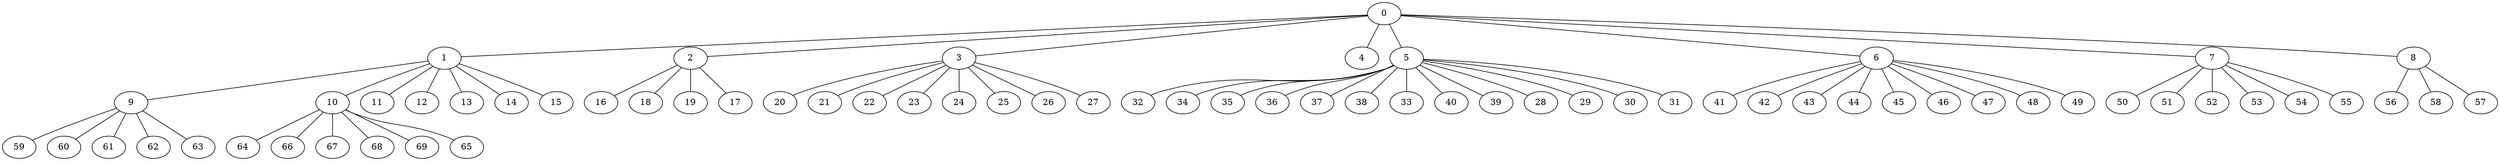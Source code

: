 
graph graphname {
    0 -- 1
0 -- 2
0 -- 3
0 -- 4
0 -- 5
0 -- 6
0 -- 7
0 -- 8
1 -- 9
1 -- 10
1 -- 11
1 -- 12
1 -- 13
1 -- 14
1 -- 15
2 -- 16
2 -- 18
2 -- 19
2 -- 17
3 -- 20
3 -- 21
3 -- 22
3 -- 23
3 -- 24
3 -- 25
3 -- 26
3 -- 27
5 -- 32
5 -- 34
5 -- 35
5 -- 36
5 -- 37
5 -- 38
5 -- 33
5 -- 40
5 -- 39
5 -- 28
5 -- 29
5 -- 30
5 -- 31
6 -- 41
6 -- 42
6 -- 43
6 -- 44
6 -- 45
6 -- 46
6 -- 47
6 -- 48
6 -- 49
7 -- 50
7 -- 51
7 -- 52
7 -- 53
7 -- 54
7 -- 55
8 -- 56
8 -- 58
8 -- 57
9 -- 59
9 -- 60
9 -- 61
9 -- 62
9 -- 63
10 -- 64
10 -- 66
10 -- 67
10 -- 68
10 -- 69
10 -- 65

}
